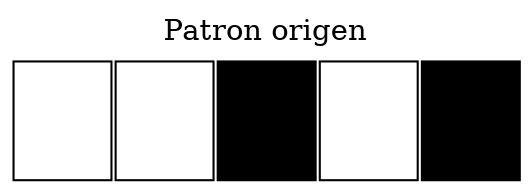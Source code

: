   
    digraph html {
    labelloc="t";
    label="Patron origen";
     tabla [shape=none, margin=0, label=<
     <TABLE BORDER="0" CELLBORDER="1" CELLSPACING="2.5" CELLPADDING="20">
        <TR>
 <TD> </TD>
 <TD> </TD>
 <TD BGCOLOR="black"> </TD>
 <TD> </TD>
 <TD BGCOLOR="black"> </TD>
</TR>
</TABLE>>];}  